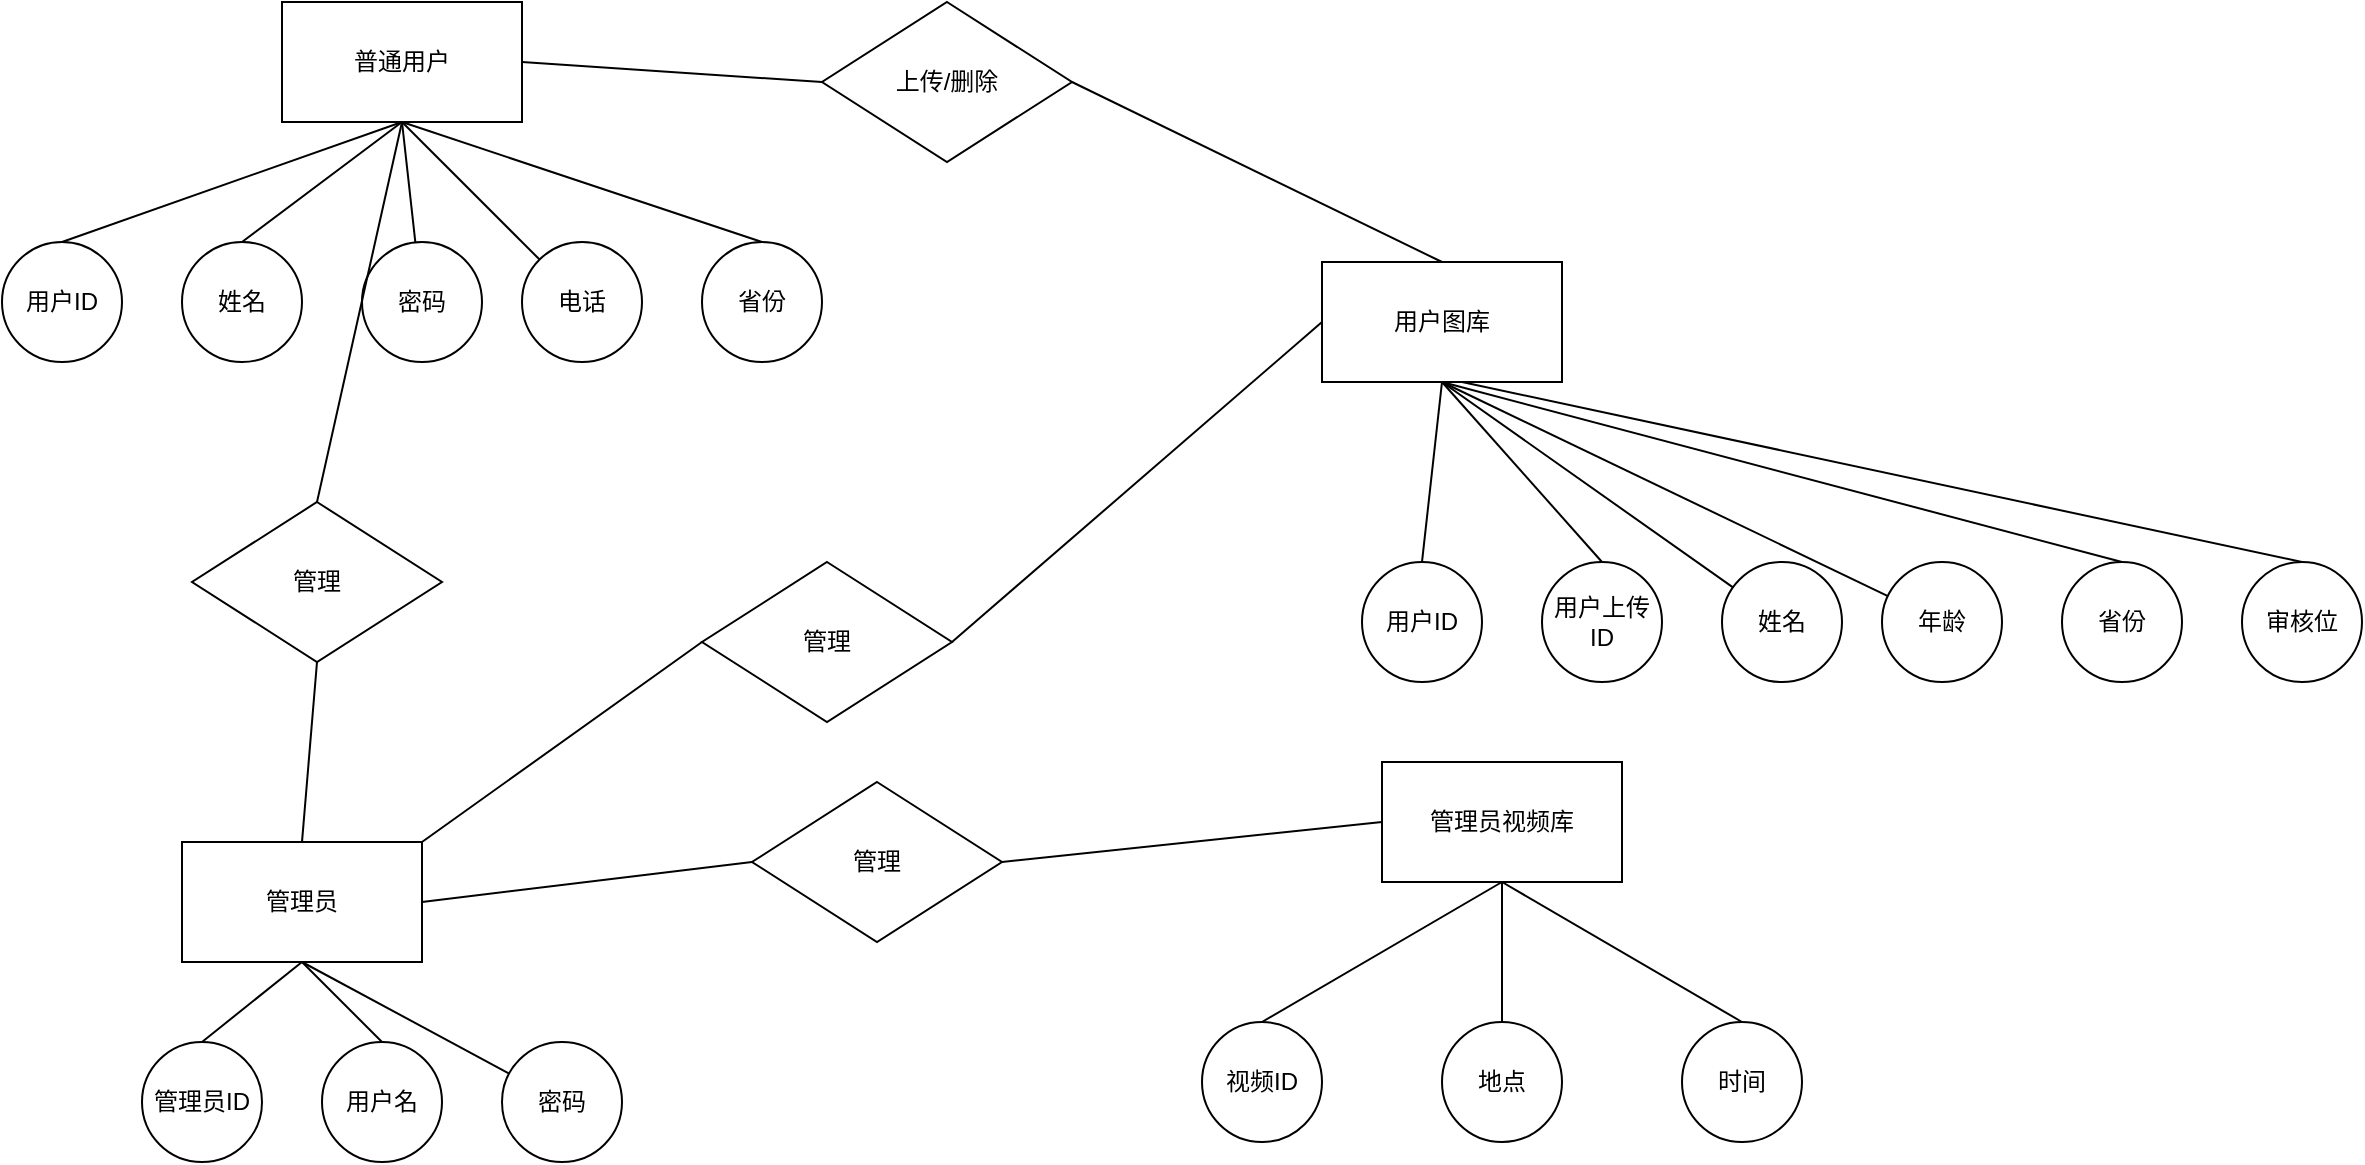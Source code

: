 <mxfile version="22.1.2" type="device">
  <diagram id="R2lEEEUBdFMjLlhIrx00" name="Page-1">
    <mxGraphModel dx="1290" dy="645" grid="1" gridSize="10" guides="1" tooltips="1" connect="1" arrows="1" fold="1" page="1" pageScale="1" pageWidth="850" pageHeight="1100" math="0" shadow="0" extFonts="Permanent Marker^https://fonts.googleapis.com/css?family=Permanent+Marker">
      <root>
        <mxCell id="0" />
        <mxCell id="1" parent="0" />
        <mxCell id="DXoc1jctamoMUfOg03DU-1" value="普通用户" style="rounded=0;whiteSpace=wrap;html=1;" parent="1" vertex="1">
          <mxGeometry x="200" y="150" width="120" height="60" as="geometry" />
        </mxCell>
        <mxCell id="DXoc1jctamoMUfOg03DU-3" value="用户ID" style="ellipse;whiteSpace=wrap;html=1;" parent="1" vertex="1">
          <mxGeometry x="60" y="270" width="60" height="60" as="geometry" />
        </mxCell>
        <mxCell id="DXoc1jctamoMUfOg03DU-4" value="姓名" style="ellipse;whiteSpace=wrap;html=1;" parent="1" vertex="1">
          <mxGeometry x="150" y="270" width="60" height="60" as="geometry" />
        </mxCell>
        <mxCell id="DXoc1jctamoMUfOg03DU-5" value="密码" style="ellipse;whiteSpace=wrap;html=1;" parent="1" vertex="1">
          <mxGeometry x="240" y="270" width="60" height="60" as="geometry" />
        </mxCell>
        <mxCell id="DXoc1jctamoMUfOg03DU-6" value="电话" style="ellipse;whiteSpace=wrap;html=1;" parent="1" vertex="1">
          <mxGeometry x="320" y="270" width="60" height="60" as="geometry" />
        </mxCell>
        <mxCell id="DXoc1jctamoMUfOg03DU-7" value="省份" style="ellipse;whiteSpace=wrap;html=1;" parent="1" vertex="1">
          <mxGeometry x="410" y="270" width="60" height="60" as="geometry" />
        </mxCell>
        <mxCell id="DXoc1jctamoMUfOg03DU-8" value="" style="endArrow=none;html=1;rounded=0;exitX=0.5;exitY=0;exitDx=0;exitDy=0;entryX=0.5;entryY=1;entryDx=0;entryDy=0;" parent="1" source="DXoc1jctamoMUfOg03DU-3" target="DXoc1jctamoMUfOg03DU-1" edge="1">
          <mxGeometry width="50" height="50" relative="1" as="geometry">
            <mxPoint x="400" y="350" as="sourcePoint" />
            <mxPoint x="450" y="300" as="targetPoint" />
          </mxGeometry>
        </mxCell>
        <mxCell id="DXoc1jctamoMUfOg03DU-9" value="" style="endArrow=none;html=1;rounded=0;exitX=0.5;exitY=0;exitDx=0;exitDy=0;entryX=0.5;entryY=1;entryDx=0;entryDy=0;" parent="1" source="DXoc1jctamoMUfOg03DU-4" target="DXoc1jctamoMUfOg03DU-1" edge="1">
          <mxGeometry width="50" height="50" relative="1" as="geometry">
            <mxPoint x="100" y="280" as="sourcePoint" />
            <mxPoint x="270" y="220" as="targetPoint" />
          </mxGeometry>
        </mxCell>
        <mxCell id="DXoc1jctamoMUfOg03DU-10" value="" style="endArrow=none;html=1;rounded=0;entryX=0.5;entryY=1;entryDx=0;entryDy=0;" parent="1" source="DXoc1jctamoMUfOg03DU-5" target="DXoc1jctamoMUfOg03DU-1" edge="1">
          <mxGeometry width="50" height="50" relative="1" as="geometry">
            <mxPoint x="110" y="290" as="sourcePoint" />
            <mxPoint x="280" y="230" as="targetPoint" />
          </mxGeometry>
        </mxCell>
        <mxCell id="DXoc1jctamoMUfOg03DU-11" value="" style="endArrow=none;html=1;rounded=0;entryX=0.5;entryY=1;entryDx=0;entryDy=0;" parent="1" source="DXoc1jctamoMUfOg03DU-6" target="DXoc1jctamoMUfOg03DU-1" edge="1">
          <mxGeometry width="50" height="50" relative="1" as="geometry">
            <mxPoint x="120" y="300" as="sourcePoint" />
            <mxPoint x="290" y="240" as="targetPoint" />
          </mxGeometry>
        </mxCell>
        <mxCell id="DXoc1jctamoMUfOg03DU-12" value="" style="endArrow=none;html=1;rounded=0;exitX=0.5;exitY=0;exitDx=0;exitDy=0;entryX=0.5;entryY=1;entryDx=0;entryDy=0;" parent="1" source="DXoc1jctamoMUfOg03DU-7" target="DXoc1jctamoMUfOg03DU-1" edge="1">
          <mxGeometry width="50" height="50" relative="1" as="geometry">
            <mxPoint x="130" y="310" as="sourcePoint" />
            <mxPoint x="300" y="250" as="targetPoint" />
          </mxGeometry>
        </mxCell>
        <mxCell id="DXoc1jctamoMUfOg03DU-13" value="用户图库" style="rounded=0;whiteSpace=wrap;html=1;" parent="1" vertex="1">
          <mxGeometry x="720" y="280" width="120" height="60" as="geometry" />
        </mxCell>
        <mxCell id="DXoc1jctamoMUfOg03DU-14" value="用户ID" style="ellipse;whiteSpace=wrap;html=1;" parent="1" vertex="1">
          <mxGeometry x="740" y="430" width="60" height="60" as="geometry" />
        </mxCell>
        <mxCell id="DXoc1jctamoMUfOg03DU-15" value="用户上传ID" style="ellipse;whiteSpace=wrap;html=1;" parent="1" vertex="1">
          <mxGeometry x="830" y="430" width="60" height="60" as="geometry" />
        </mxCell>
        <mxCell id="DXoc1jctamoMUfOg03DU-16" value="姓名" style="ellipse;whiteSpace=wrap;html=1;" parent="1" vertex="1">
          <mxGeometry x="920" y="430" width="60" height="60" as="geometry" />
        </mxCell>
        <mxCell id="DXoc1jctamoMUfOg03DU-17" value="年龄" style="ellipse;whiteSpace=wrap;html=1;" parent="1" vertex="1">
          <mxGeometry x="1000" y="430" width="60" height="60" as="geometry" />
        </mxCell>
        <mxCell id="DXoc1jctamoMUfOg03DU-18" value="省份" style="ellipse;whiteSpace=wrap;html=1;" parent="1" vertex="1">
          <mxGeometry x="1090" y="430" width="60" height="60" as="geometry" />
        </mxCell>
        <mxCell id="DXoc1jctamoMUfOg03DU-19" value="" style="endArrow=none;html=1;rounded=0;exitX=0.5;exitY=0;exitDx=0;exitDy=0;entryX=0.5;entryY=1;entryDx=0;entryDy=0;" parent="1" source="DXoc1jctamoMUfOg03DU-14" target="DXoc1jctamoMUfOg03DU-13" edge="1">
          <mxGeometry width="50" height="50" relative="1" as="geometry">
            <mxPoint x="1080" y="510" as="sourcePoint" />
            <mxPoint x="1130" y="460" as="targetPoint" />
          </mxGeometry>
        </mxCell>
        <mxCell id="DXoc1jctamoMUfOg03DU-20" value="" style="endArrow=none;html=1;rounded=0;exitX=0.5;exitY=0;exitDx=0;exitDy=0;entryX=0.5;entryY=1;entryDx=0;entryDy=0;" parent="1" source="DXoc1jctamoMUfOg03DU-15" target="DXoc1jctamoMUfOg03DU-13" edge="1">
          <mxGeometry width="50" height="50" relative="1" as="geometry">
            <mxPoint x="780" y="440" as="sourcePoint" />
            <mxPoint x="950" y="380" as="targetPoint" />
          </mxGeometry>
        </mxCell>
        <mxCell id="DXoc1jctamoMUfOg03DU-21" value="" style="endArrow=none;html=1;rounded=0;entryX=0.5;entryY=1;entryDx=0;entryDy=0;" parent="1" source="DXoc1jctamoMUfOg03DU-16" target="DXoc1jctamoMUfOg03DU-13" edge="1">
          <mxGeometry width="50" height="50" relative="1" as="geometry">
            <mxPoint x="790" y="450" as="sourcePoint" />
            <mxPoint x="960" y="390" as="targetPoint" />
          </mxGeometry>
        </mxCell>
        <mxCell id="DXoc1jctamoMUfOg03DU-22" value="" style="endArrow=none;html=1;rounded=0;entryX=0.5;entryY=1;entryDx=0;entryDy=0;" parent="1" source="DXoc1jctamoMUfOg03DU-17" target="DXoc1jctamoMUfOg03DU-13" edge="1">
          <mxGeometry width="50" height="50" relative="1" as="geometry">
            <mxPoint x="800" y="460" as="sourcePoint" />
            <mxPoint x="970" y="400" as="targetPoint" />
          </mxGeometry>
        </mxCell>
        <mxCell id="DXoc1jctamoMUfOg03DU-23" value="" style="endArrow=none;html=1;rounded=0;exitX=0.5;exitY=0;exitDx=0;exitDy=0;entryX=0.5;entryY=1;entryDx=0;entryDy=0;" parent="1" source="DXoc1jctamoMUfOg03DU-18" target="DXoc1jctamoMUfOg03DU-13" edge="1">
          <mxGeometry width="50" height="50" relative="1" as="geometry">
            <mxPoint x="810" y="470" as="sourcePoint" />
            <mxPoint x="980" y="410" as="targetPoint" />
          </mxGeometry>
        </mxCell>
        <mxCell id="DXoc1jctamoMUfOg03DU-24" value="管理员" style="rounded=0;whiteSpace=wrap;html=1;" parent="1" vertex="1">
          <mxGeometry x="150" y="570" width="120" height="60" as="geometry" />
        </mxCell>
        <mxCell id="DXoc1jctamoMUfOg03DU-25" value="管理员ID" style="ellipse;whiteSpace=wrap;html=1;" parent="1" vertex="1">
          <mxGeometry x="130" y="670" width="60" height="60" as="geometry" />
        </mxCell>
        <mxCell id="DXoc1jctamoMUfOg03DU-26" value="用户名" style="ellipse;whiteSpace=wrap;html=1;" parent="1" vertex="1">
          <mxGeometry x="220" y="670" width="60" height="60" as="geometry" />
        </mxCell>
        <mxCell id="DXoc1jctamoMUfOg03DU-27" value="密码" style="ellipse;whiteSpace=wrap;html=1;" parent="1" vertex="1">
          <mxGeometry x="310" y="670" width="60" height="60" as="geometry" />
        </mxCell>
        <mxCell id="DXoc1jctamoMUfOg03DU-30" value="" style="endArrow=none;html=1;rounded=0;exitX=0.5;exitY=0;exitDx=0;exitDy=0;entryX=0.5;entryY=1;entryDx=0;entryDy=0;" parent="1" source="DXoc1jctamoMUfOg03DU-25" target="DXoc1jctamoMUfOg03DU-24" edge="1">
          <mxGeometry width="50" height="50" relative="1" as="geometry">
            <mxPoint x="390" y="750" as="sourcePoint" />
            <mxPoint x="440" y="700" as="targetPoint" />
          </mxGeometry>
        </mxCell>
        <mxCell id="DXoc1jctamoMUfOg03DU-31" value="" style="endArrow=none;html=1;rounded=0;exitX=0.5;exitY=0;exitDx=0;exitDy=0;entryX=0.5;entryY=1;entryDx=0;entryDy=0;" parent="1" source="DXoc1jctamoMUfOg03DU-26" target="DXoc1jctamoMUfOg03DU-24" edge="1">
          <mxGeometry width="50" height="50" relative="1" as="geometry">
            <mxPoint x="90" y="680" as="sourcePoint" />
            <mxPoint x="260" y="620" as="targetPoint" />
          </mxGeometry>
        </mxCell>
        <mxCell id="DXoc1jctamoMUfOg03DU-32" value="" style="endArrow=none;html=1;rounded=0;entryX=0.5;entryY=1;entryDx=0;entryDy=0;" parent="1" source="DXoc1jctamoMUfOg03DU-27" target="DXoc1jctamoMUfOg03DU-24" edge="1">
          <mxGeometry width="50" height="50" relative="1" as="geometry">
            <mxPoint x="100" y="690" as="sourcePoint" />
            <mxPoint x="270" y="630" as="targetPoint" />
          </mxGeometry>
        </mxCell>
        <mxCell id="DXoc1jctamoMUfOg03DU-35" value="管理员视频库" style="rounded=0;whiteSpace=wrap;html=1;" parent="1" vertex="1">
          <mxGeometry x="750" y="530" width="120" height="60" as="geometry" />
        </mxCell>
        <mxCell id="DXoc1jctamoMUfOg03DU-36" value="视频ID" style="ellipse;whiteSpace=wrap;html=1;" parent="1" vertex="1">
          <mxGeometry x="660" y="660" width="60" height="60" as="geometry" />
        </mxCell>
        <mxCell id="DXoc1jctamoMUfOg03DU-39" value="地点" style="ellipse;whiteSpace=wrap;html=1;" parent="1" vertex="1">
          <mxGeometry x="780" y="660" width="60" height="60" as="geometry" />
        </mxCell>
        <mxCell id="DXoc1jctamoMUfOg03DU-40" value="时间" style="ellipse;whiteSpace=wrap;html=1;" parent="1" vertex="1">
          <mxGeometry x="900" y="660" width="60" height="60" as="geometry" />
        </mxCell>
        <mxCell id="DXoc1jctamoMUfOg03DU-41" value="" style="endArrow=none;html=1;rounded=0;exitX=0.5;exitY=0;exitDx=0;exitDy=0;entryX=0.5;entryY=1;entryDx=0;entryDy=0;" parent="1" source="DXoc1jctamoMUfOg03DU-36" target="DXoc1jctamoMUfOg03DU-35" edge="1">
          <mxGeometry width="50" height="50" relative="1" as="geometry">
            <mxPoint x="950" y="730" as="sourcePoint" />
            <mxPoint x="1000" y="680" as="targetPoint" />
          </mxGeometry>
        </mxCell>
        <mxCell id="DXoc1jctamoMUfOg03DU-44" value="" style="endArrow=none;html=1;rounded=0;entryX=0.5;entryY=1;entryDx=0;entryDy=0;" parent="1" source="DXoc1jctamoMUfOg03DU-39" target="DXoc1jctamoMUfOg03DU-35" edge="1">
          <mxGeometry width="50" height="50" relative="1" as="geometry">
            <mxPoint x="670" y="680" as="sourcePoint" />
            <mxPoint x="840" y="620" as="targetPoint" />
          </mxGeometry>
        </mxCell>
        <mxCell id="DXoc1jctamoMUfOg03DU-45" value="" style="endArrow=none;html=1;rounded=0;exitX=0.5;exitY=0;exitDx=0;exitDy=0;entryX=0.5;entryY=1;entryDx=0;entryDy=0;" parent="1" source="DXoc1jctamoMUfOg03DU-40" target="DXoc1jctamoMUfOg03DU-35" edge="1">
          <mxGeometry width="50" height="50" relative="1" as="geometry">
            <mxPoint x="680" y="690" as="sourcePoint" />
            <mxPoint x="850" y="630" as="targetPoint" />
          </mxGeometry>
        </mxCell>
        <mxCell id="DXoc1jctamoMUfOg03DU-47" value="管理" style="rhombus;whiteSpace=wrap;html=1;" parent="1" vertex="1">
          <mxGeometry x="155" y="400" width="125" height="80" as="geometry" />
        </mxCell>
        <mxCell id="DXoc1jctamoMUfOg03DU-48" value="" style="endArrow=none;html=1;rounded=0;exitX=0.5;exitY=0;exitDx=0;exitDy=0;" parent="1" source="DXoc1jctamoMUfOg03DU-47" edge="1">
          <mxGeometry width="50" height="50" relative="1" as="geometry">
            <mxPoint x="400" y="460" as="sourcePoint" />
            <mxPoint x="260" y="210" as="targetPoint" />
          </mxGeometry>
        </mxCell>
        <mxCell id="DXoc1jctamoMUfOg03DU-49" value="" style="endArrow=none;html=1;rounded=0;exitX=0.5;exitY=1;exitDx=0;exitDy=0;entryX=0.5;entryY=0;entryDx=0;entryDy=0;" parent="1" source="DXoc1jctamoMUfOg03DU-47" target="DXoc1jctamoMUfOg03DU-24" edge="1">
          <mxGeometry width="50" height="50" relative="1" as="geometry">
            <mxPoint x="223" y="370" as="sourcePoint" />
            <mxPoint x="270" y="220" as="targetPoint" />
          </mxGeometry>
        </mxCell>
        <mxCell id="DXoc1jctamoMUfOg03DU-51" value="管理" style="rhombus;whiteSpace=wrap;html=1;" parent="1" vertex="1">
          <mxGeometry x="435" y="540" width="125" height="80" as="geometry" />
        </mxCell>
        <mxCell id="DXoc1jctamoMUfOg03DU-52" value="" style="endArrow=none;html=1;rounded=0;exitX=1;exitY=0.5;exitDx=0;exitDy=0;entryX=0;entryY=0.5;entryDx=0;entryDy=0;" parent="1" source="DXoc1jctamoMUfOg03DU-24" target="DXoc1jctamoMUfOg03DU-51" edge="1">
          <mxGeometry width="50" height="50" relative="1" as="geometry">
            <mxPoint x="223" y="450" as="sourcePoint" />
            <mxPoint x="280" y="490" as="targetPoint" />
          </mxGeometry>
        </mxCell>
        <mxCell id="DXoc1jctamoMUfOg03DU-53" value="" style="endArrow=none;html=1;rounded=0;exitX=1;exitY=0.5;exitDx=0;exitDy=0;entryX=0;entryY=0.5;entryDx=0;entryDy=0;" parent="1" source="DXoc1jctamoMUfOg03DU-51" target="DXoc1jctamoMUfOg03DU-35" edge="1">
          <mxGeometry width="50" height="50" relative="1" as="geometry">
            <mxPoint x="233" y="460" as="sourcePoint" />
            <mxPoint x="290" y="500" as="targetPoint" />
          </mxGeometry>
        </mxCell>
        <mxCell id="DXoc1jctamoMUfOg03DU-54" value="管理" style="rhombus;whiteSpace=wrap;html=1;" parent="1" vertex="1">
          <mxGeometry x="410" y="430" width="125" height="80" as="geometry" />
        </mxCell>
        <mxCell id="DXoc1jctamoMUfOg03DU-55" value="" style="endArrow=none;html=1;rounded=0;exitX=1;exitY=0;exitDx=0;exitDy=0;entryX=0;entryY=0.5;entryDx=0;entryDy=0;" parent="1" source="DXoc1jctamoMUfOg03DU-24" target="DXoc1jctamoMUfOg03DU-54" edge="1">
          <mxGeometry width="50" height="50" relative="1" as="geometry">
            <mxPoint x="340" y="520" as="sourcePoint" />
            <mxPoint x="465" y="500" as="targetPoint" />
          </mxGeometry>
        </mxCell>
        <mxCell id="DXoc1jctamoMUfOg03DU-56" value="" style="endArrow=none;html=1;rounded=0;exitX=0;exitY=0.5;exitDx=0;exitDy=0;entryX=1;entryY=0.5;entryDx=0;entryDy=0;" parent="1" source="DXoc1jctamoMUfOg03DU-13" target="DXoc1jctamoMUfOg03DU-54" edge="1">
          <mxGeometry width="50" height="50" relative="1" as="geometry">
            <mxPoint x="340" y="490" as="sourcePoint" />
            <mxPoint x="420" y="400" as="targetPoint" />
          </mxGeometry>
        </mxCell>
        <mxCell id="DXoc1jctamoMUfOg03DU-57" value="上传/删除" style="rhombus;whiteSpace=wrap;html=1;" parent="1" vertex="1">
          <mxGeometry x="470" y="150" width="125" height="80" as="geometry" />
        </mxCell>
        <mxCell id="DXoc1jctamoMUfOg03DU-58" value="" style="endArrow=none;html=1;rounded=0;exitX=0;exitY=0.5;exitDx=0;exitDy=0;entryX=1;entryY=0.5;entryDx=0;entryDy=0;" parent="1" source="DXoc1jctamoMUfOg03DU-57" target="DXoc1jctamoMUfOg03DU-1" edge="1">
          <mxGeometry width="50" height="50" relative="1" as="geometry">
            <mxPoint x="730" y="320" as="sourcePoint" />
            <mxPoint x="545" y="480" as="targetPoint" />
          </mxGeometry>
        </mxCell>
        <mxCell id="DXoc1jctamoMUfOg03DU-59" value="" style="endArrow=none;html=1;rounded=0;exitX=0.5;exitY=0;exitDx=0;exitDy=0;entryX=1;entryY=0.5;entryDx=0;entryDy=0;" parent="1" source="DXoc1jctamoMUfOg03DU-13" target="DXoc1jctamoMUfOg03DU-57" edge="1">
          <mxGeometry width="50" height="50" relative="1" as="geometry">
            <mxPoint x="480" y="200" as="sourcePoint" />
            <mxPoint x="330" y="190" as="targetPoint" />
          </mxGeometry>
        </mxCell>
        <mxCell id="NgKj37PAb3E5jhzf9qtX-1" value="审核位" style="ellipse;whiteSpace=wrap;html=1;" vertex="1" parent="1">
          <mxGeometry x="1180" y="430" width="60" height="60" as="geometry" />
        </mxCell>
        <mxCell id="NgKj37PAb3E5jhzf9qtX-2" value="" style="endArrow=none;html=1;rounded=0;exitX=0.5;exitY=0;exitDx=0;exitDy=0;" edge="1" parent="1" source="NgKj37PAb3E5jhzf9qtX-1">
          <mxGeometry width="50" height="50" relative="1" as="geometry">
            <mxPoint x="1130" y="440" as="sourcePoint" />
            <mxPoint x="790" y="340" as="targetPoint" />
          </mxGeometry>
        </mxCell>
      </root>
    </mxGraphModel>
  </diagram>
</mxfile>
